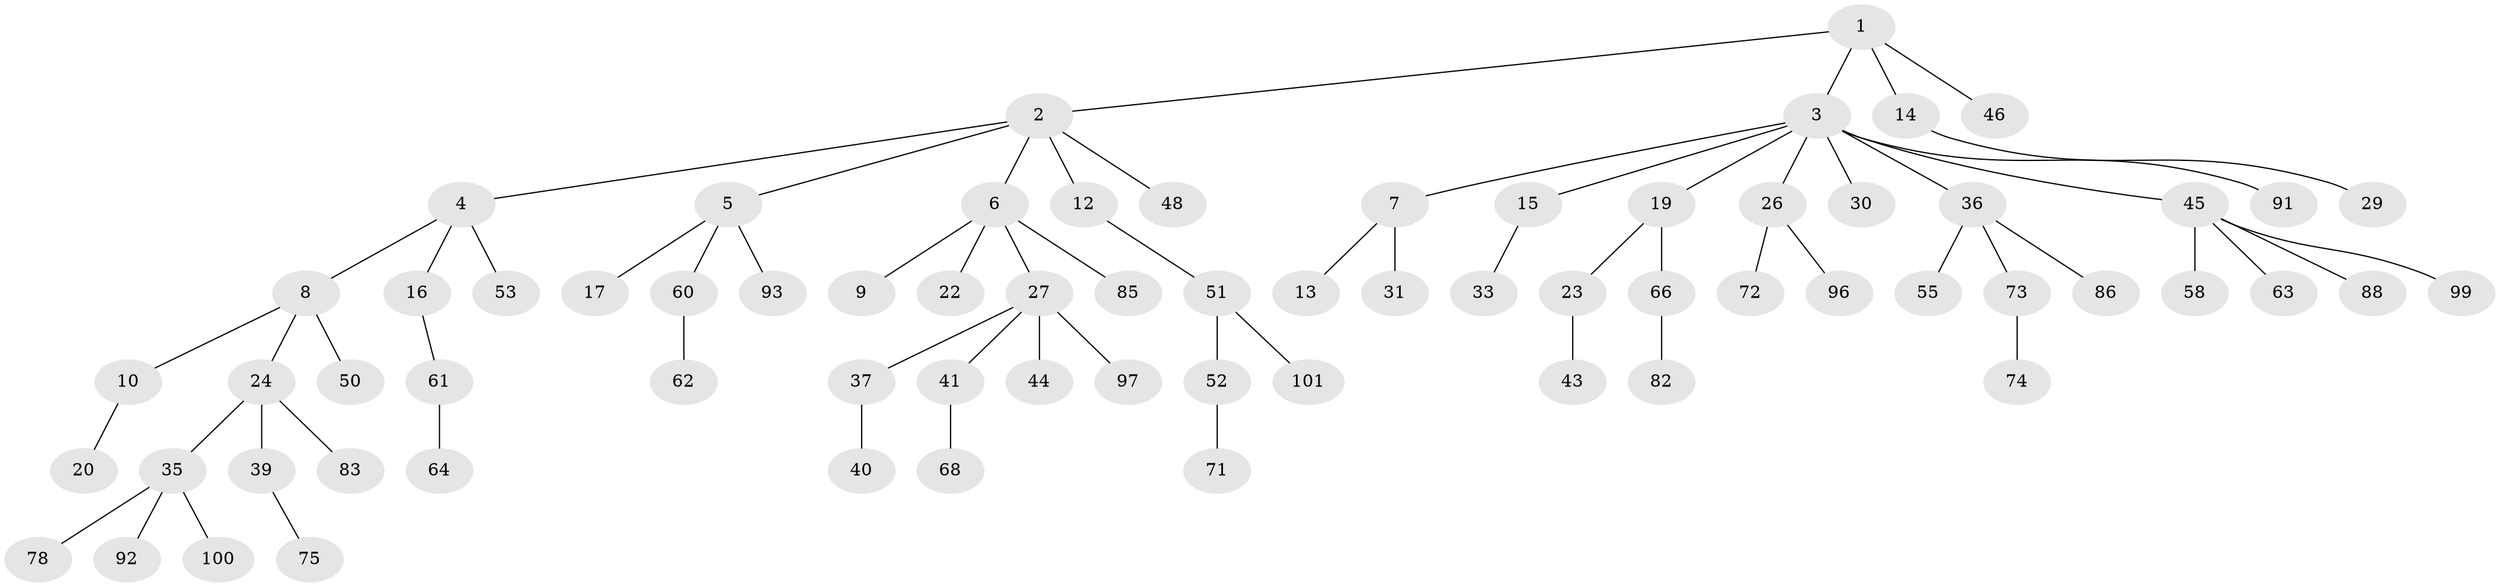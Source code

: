 // Generated by graph-tools (version 1.1) at 2025/52/02/27/25 19:52:12]
// undirected, 70 vertices, 69 edges
graph export_dot {
graph [start="1"]
  node [color=gray90,style=filled];
  1 [super="+70"];
  2 [super="+21"];
  3 [super="+18"];
  4 [super="+95"];
  5 [super="+80"];
  6 [super="+42"];
  7;
  8;
  9 [super="+38"];
  10 [super="+11"];
  12;
  13 [super="+76"];
  14 [super="+28"];
  15;
  16 [super="+57"];
  17;
  19 [super="+94"];
  20;
  22 [super="+32"];
  23 [super="+25"];
  24 [super="+54"];
  26 [super="+56"];
  27 [super="+34"];
  29;
  30;
  31 [super="+65"];
  33 [super="+49"];
  35 [super="+77"];
  36 [super="+59"];
  37;
  39;
  40 [super="+69"];
  41 [super="+47"];
  43;
  44;
  45 [super="+87"];
  46;
  48;
  50;
  51 [super="+67"];
  52;
  53;
  55;
  58;
  60 [super="+84"];
  61 [super="+90"];
  62;
  63;
  64 [super="+81"];
  66 [super="+79"];
  68;
  71;
  72;
  73;
  74;
  75 [super="+98"];
  78;
  82 [super="+89"];
  83;
  85;
  86;
  88;
  91;
  92;
  93;
  96;
  97;
  99;
  100;
  101;
  1 -- 2;
  1 -- 3;
  1 -- 14;
  1 -- 46;
  2 -- 4;
  2 -- 5;
  2 -- 6;
  2 -- 12;
  2 -- 48;
  3 -- 7;
  3 -- 15;
  3 -- 19;
  3 -- 26;
  3 -- 30;
  3 -- 36;
  3 -- 45;
  3 -- 91;
  4 -- 8;
  4 -- 16;
  4 -- 53;
  5 -- 17;
  5 -- 60;
  5 -- 93;
  6 -- 9;
  6 -- 22;
  6 -- 27;
  6 -- 85;
  7 -- 13;
  7 -- 31;
  8 -- 10;
  8 -- 24;
  8 -- 50;
  10 -- 20;
  12 -- 51;
  14 -- 29;
  15 -- 33;
  16 -- 61;
  19 -- 23;
  19 -- 66;
  23 -- 43;
  24 -- 35;
  24 -- 39;
  24 -- 83;
  26 -- 72;
  26 -- 96;
  27 -- 41;
  27 -- 44;
  27 -- 97;
  27 -- 37;
  35 -- 100;
  35 -- 78;
  35 -- 92;
  36 -- 55;
  36 -- 73;
  36 -- 86;
  37 -- 40;
  39 -- 75;
  41 -- 68;
  45 -- 58;
  45 -- 63;
  45 -- 88;
  45 -- 99;
  51 -- 52;
  51 -- 101;
  52 -- 71;
  60 -- 62;
  61 -- 64;
  66 -- 82;
  73 -- 74;
}
